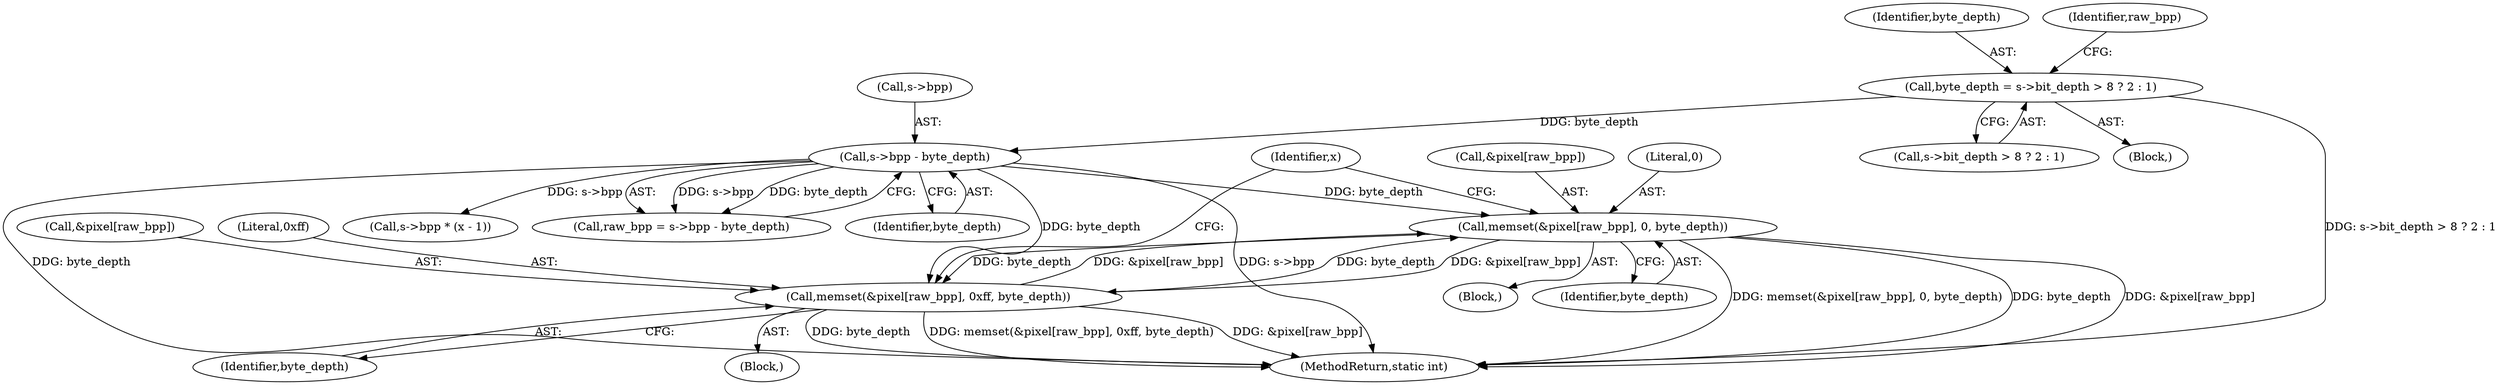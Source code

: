 digraph "0_FFmpeg_e477f09d0b3619f3d29173b2cd593e17e2d1978e@API" {
"1000678" [label="(Call,memset(&pixel[raw_bpp], 0, byte_depth))"];
"1000687" [label="(Call,memset(&pixel[raw_bpp], 0xff, byte_depth))"];
"1000678" [label="(Call,memset(&pixel[raw_bpp], 0, byte_depth))"];
"1000595" [label="(Call,s->bpp - byte_depth)"];
"1000582" [label="(Call,byte_depth = s->bit_depth > 8 ? 2 : 1)"];
"1000651" [label="(Call,s->bpp * (x - 1))"];
"1000687" [label="(Call,memset(&pixel[raw_bpp], 0xff, byte_depth))"];
"1000693" [label="(Identifier,byte_depth)"];
"1000584" [label="(Call,s->bit_depth > 8 ? 2 : 1)"];
"1000583" [label="(Identifier,byte_depth)"];
"1000677" [label="(Block,)"];
"1000582" [label="(Call,byte_depth = s->bit_depth > 8 ? 2 : 1)"];
"1000686" [label="(Block,)"];
"1000678" [label="(Call,memset(&pixel[raw_bpp], 0, byte_depth))"];
"1000580" [label="(Block,)"];
"1000593" [label="(Call,raw_bpp = s->bpp - byte_depth)"];
"1000679" [label="(Call,&pixel[raw_bpp])"];
"1000599" [label="(Identifier,byte_depth)"];
"1000596" [label="(Call,s->bpp)"];
"1000684" [label="(Identifier,byte_depth)"];
"1000688" [label="(Call,&pixel[raw_bpp])"];
"1000692" [label="(Literal,0xff)"];
"1000643" [label="(Identifier,x)"];
"1000828" [label="(MethodReturn,static int)"];
"1000595" [label="(Call,s->bpp - byte_depth)"];
"1000594" [label="(Identifier,raw_bpp)"];
"1000683" [label="(Literal,0)"];
"1000678" -> "1000677"  [label="AST: "];
"1000678" -> "1000684"  [label="CFG: "];
"1000679" -> "1000678"  [label="AST: "];
"1000683" -> "1000678"  [label="AST: "];
"1000684" -> "1000678"  [label="AST: "];
"1000643" -> "1000678"  [label="CFG: "];
"1000678" -> "1000828"  [label="DDG: memset(&pixel[raw_bpp], 0, byte_depth)"];
"1000678" -> "1000828"  [label="DDG: byte_depth"];
"1000678" -> "1000828"  [label="DDG: &pixel[raw_bpp]"];
"1000687" -> "1000678"  [label="DDG: &pixel[raw_bpp]"];
"1000687" -> "1000678"  [label="DDG: byte_depth"];
"1000595" -> "1000678"  [label="DDG: byte_depth"];
"1000678" -> "1000687"  [label="DDG: &pixel[raw_bpp]"];
"1000678" -> "1000687"  [label="DDG: byte_depth"];
"1000687" -> "1000686"  [label="AST: "];
"1000687" -> "1000693"  [label="CFG: "];
"1000688" -> "1000687"  [label="AST: "];
"1000692" -> "1000687"  [label="AST: "];
"1000693" -> "1000687"  [label="AST: "];
"1000643" -> "1000687"  [label="CFG: "];
"1000687" -> "1000828"  [label="DDG: byte_depth"];
"1000687" -> "1000828"  [label="DDG: memset(&pixel[raw_bpp], 0xff, byte_depth)"];
"1000687" -> "1000828"  [label="DDG: &pixel[raw_bpp]"];
"1000595" -> "1000687"  [label="DDG: byte_depth"];
"1000595" -> "1000593"  [label="AST: "];
"1000595" -> "1000599"  [label="CFG: "];
"1000596" -> "1000595"  [label="AST: "];
"1000599" -> "1000595"  [label="AST: "];
"1000593" -> "1000595"  [label="CFG: "];
"1000595" -> "1000828"  [label="DDG: byte_depth"];
"1000595" -> "1000828"  [label="DDG: s->bpp"];
"1000595" -> "1000593"  [label="DDG: s->bpp"];
"1000595" -> "1000593"  [label="DDG: byte_depth"];
"1000582" -> "1000595"  [label="DDG: byte_depth"];
"1000595" -> "1000651"  [label="DDG: s->bpp"];
"1000582" -> "1000580"  [label="AST: "];
"1000582" -> "1000584"  [label="CFG: "];
"1000583" -> "1000582"  [label="AST: "];
"1000584" -> "1000582"  [label="AST: "];
"1000594" -> "1000582"  [label="CFG: "];
"1000582" -> "1000828"  [label="DDG: s->bit_depth > 8 ? 2 : 1"];
}
